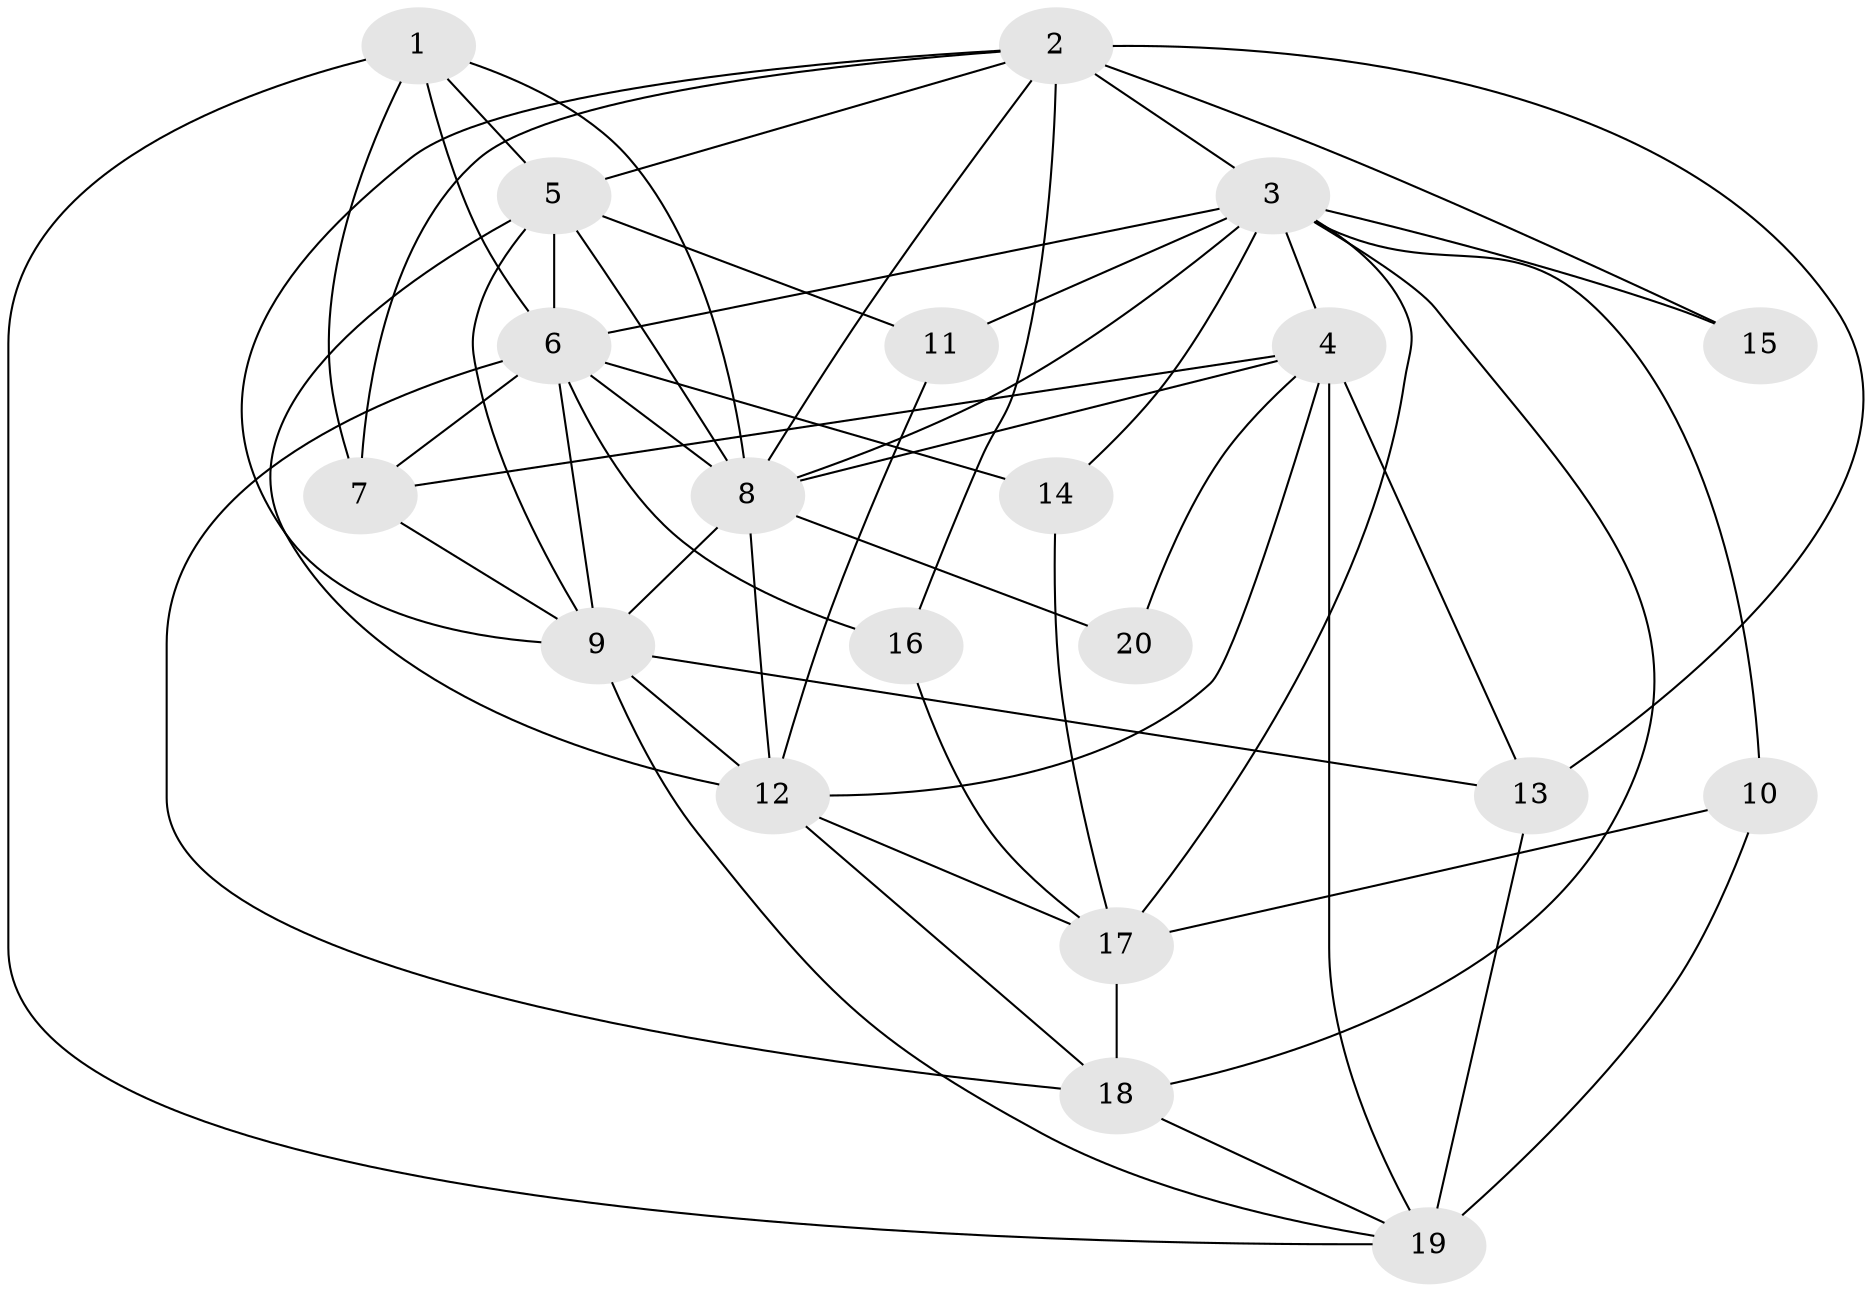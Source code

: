 // original degree distribution, {5: 0.1896551724137931, 4: 0.2413793103448276, 3: 0.22413793103448276, 8: 0.017241379310344827, 6: 0.15517241379310345, 2: 0.1724137931034483}
// Generated by graph-tools (version 1.1) at 2025/50/03/04/25 22:50:48]
// undirected, 20 vertices, 56 edges
graph export_dot {
  node [color=gray90,style=filled];
  1;
  2;
  3;
  4;
  5;
  6;
  7;
  8;
  9;
  10;
  11;
  12;
  13;
  14;
  15;
  16;
  17;
  18;
  19;
  20;
  1 -- 5 [weight=2.0];
  1 -- 6 [weight=1.0];
  1 -- 7 [weight=2.0];
  1 -- 8 [weight=2.0];
  1 -- 19 [weight=1.0];
  2 -- 3 [weight=2.0];
  2 -- 5 [weight=1.0];
  2 -- 7 [weight=1.0];
  2 -- 8 [weight=1.0];
  2 -- 9 [weight=1.0];
  2 -- 13 [weight=1.0];
  2 -- 15 [weight=1.0];
  2 -- 16 [weight=1.0];
  3 -- 4 [weight=1.0];
  3 -- 6 [weight=1.0];
  3 -- 8 [weight=2.0];
  3 -- 10 [weight=1.0];
  3 -- 11 [weight=1.0];
  3 -- 14 [weight=1.0];
  3 -- 15 [weight=1.0];
  3 -- 17 [weight=3.0];
  3 -- 18 [weight=1.0];
  4 -- 7 [weight=1.0];
  4 -- 8 [weight=1.0];
  4 -- 12 [weight=1.0];
  4 -- 13 [weight=1.0];
  4 -- 19 [weight=1.0];
  4 -- 20 [weight=1.0];
  5 -- 6 [weight=1.0];
  5 -- 8 [weight=1.0];
  5 -- 9 [weight=1.0];
  5 -- 11 [weight=2.0];
  5 -- 12 [weight=1.0];
  6 -- 7 [weight=1.0];
  6 -- 8 [weight=1.0];
  6 -- 9 [weight=1.0];
  6 -- 14 [weight=1.0];
  6 -- 16 [weight=1.0];
  6 -- 18 [weight=1.0];
  7 -- 9 [weight=1.0];
  8 -- 9 [weight=2.0];
  8 -- 12 [weight=1.0];
  8 -- 20 [weight=1.0];
  9 -- 12 [weight=2.0];
  9 -- 13 [weight=2.0];
  9 -- 19 [weight=1.0];
  10 -- 17 [weight=1.0];
  10 -- 19 [weight=2.0];
  11 -- 12 [weight=1.0];
  12 -- 17 [weight=1.0];
  12 -- 18 [weight=1.0];
  13 -- 19 [weight=2.0];
  14 -- 17 [weight=1.0];
  16 -- 17 [weight=2.0];
  17 -- 18 [weight=2.0];
  18 -- 19 [weight=1.0];
}

